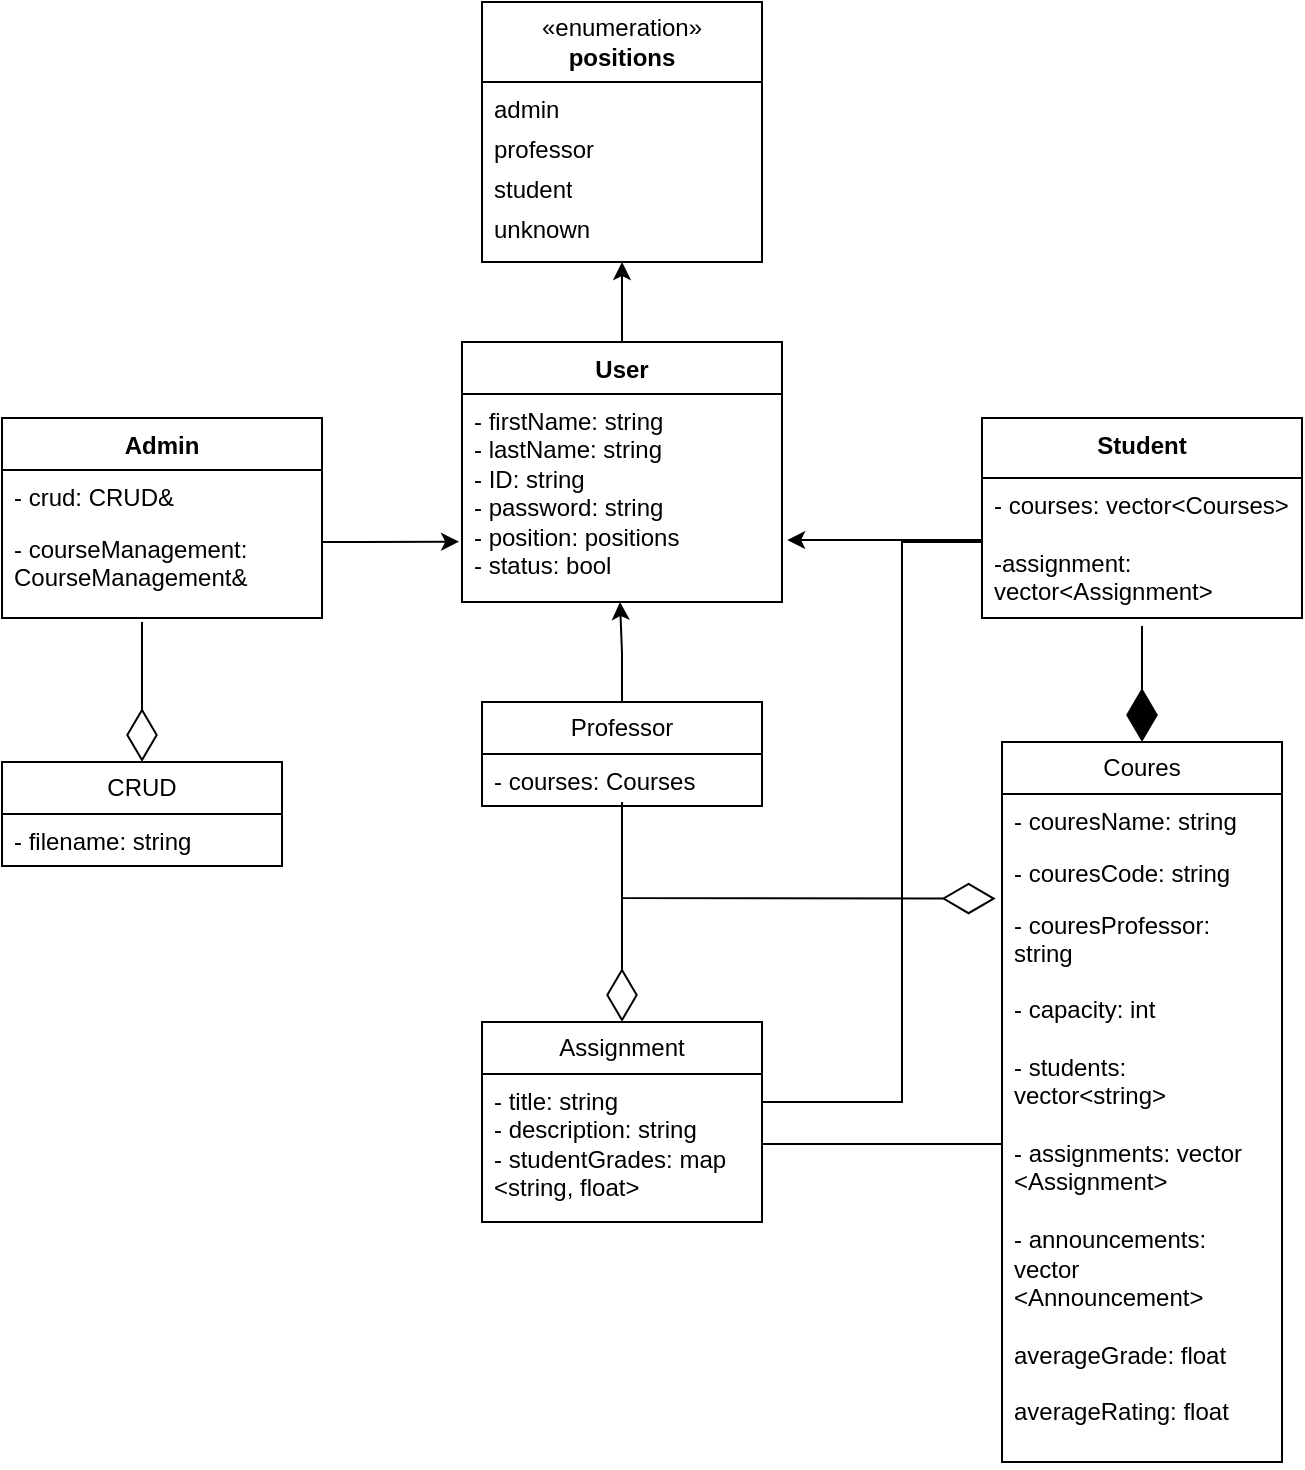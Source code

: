 <mxfile version="26.1.3">
  <diagram id="C5RBs43oDa-KdzZeNtuy" name="Page-1">
    <mxGraphModel dx="1050" dy="579" grid="1" gridSize="10" guides="1" tooltips="1" connect="1" arrows="1" fold="1" page="1" pageScale="1" pageWidth="827" pageHeight="1169" math="0" shadow="0">
      <root>
        <mxCell id="WIyWlLk6GJQsqaUBKTNV-0" />
        <mxCell id="WIyWlLk6GJQsqaUBKTNV-1" parent="WIyWlLk6GJQsqaUBKTNV-0" />
        <mxCell id="a6TLX9rZOcfchDwYa1_I-0" value="Admin" style="swimlane;fontStyle=1;align=center;verticalAlign=top;childLayout=stackLayout;horizontal=1;startSize=26;horizontalStack=0;resizeParent=1;resizeParentMax=0;resizeLast=0;collapsible=1;marginBottom=0;whiteSpace=wrap;html=1;" parent="WIyWlLk6GJQsqaUBKTNV-1" vertex="1">
          <mxGeometry x="90" y="218" width="160" height="100" as="geometry" />
        </mxCell>
        <mxCell id="a6TLX9rZOcfchDwYa1_I-1" value="- crud: CRUD&amp;amp;" style="text;strokeColor=none;fillColor=none;align=left;verticalAlign=top;spacingLeft=4;spacingRight=4;overflow=hidden;rotatable=0;points=[[0,0.5],[1,0.5]];portConstraint=eastwest;whiteSpace=wrap;html=1;" parent="a6TLX9rZOcfchDwYa1_I-0" vertex="1">
          <mxGeometry y="26" width="160" height="26" as="geometry" />
        </mxCell>
        <mxCell id="F8N6DwfiXVxpts_P3PFp-0" value="- courseManagement: CourseManagement&amp;amp;" style="text;strokeColor=none;fillColor=none;align=left;verticalAlign=top;spacingLeft=4;spacingRight=4;overflow=hidden;rotatable=0;points=[[0,0.5],[1,0.5]];portConstraint=eastwest;whiteSpace=wrap;html=1;" vertex="1" parent="a6TLX9rZOcfchDwYa1_I-0">
          <mxGeometry y="52" width="160" height="48" as="geometry" />
        </mxCell>
        <mxCell id="F8N6DwfiXVxpts_P3PFp-10" style="edgeStyle=orthogonalEdgeStyle;rounded=0;orthogonalLoop=1;jettySize=auto;html=1;entryX=0.5;entryY=1;entryDx=0;entryDy=0;" edge="1" parent="WIyWlLk6GJQsqaUBKTNV-1" source="a6TLX9rZOcfchDwYa1_I-4" target="a6TLX9rZOcfchDwYa1_I-13">
          <mxGeometry relative="1" as="geometry" />
        </mxCell>
        <mxCell id="a6TLX9rZOcfchDwYa1_I-4" value="User" style="swimlane;fontStyle=1;align=center;verticalAlign=top;childLayout=stackLayout;horizontal=1;startSize=26;horizontalStack=0;resizeParent=1;resizeParentMax=0;resizeLast=0;collapsible=1;marginBottom=0;whiteSpace=wrap;html=1;" parent="WIyWlLk6GJQsqaUBKTNV-1" vertex="1">
          <mxGeometry x="320" y="180" width="160" height="130" as="geometry" />
        </mxCell>
        <mxCell id="a6TLX9rZOcfchDwYa1_I-5" value="&lt;div&gt;- firstName: string&lt;/div&gt;&lt;div&gt;- lastName: string&lt;/div&gt;&lt;div&gt;- ID: string&lt;/div&gt;&lt;div&gt;- password: string&lt;/div&gt;&lt;div&gt;- position: positions&lt;/div&gt;&lt;div&gt;- status: bool&lt;/div&gt;" style="text;strokeColor=none;fillColor=none;align=left;verticalAlign=top;spacingLeft=4;spacingRight=4;overflow=hidden;rotatable=0;points=[[0,0.5],[1,0.5]];portConstraint=eastwest;whiteSpace=wrap;html=1;" parent="a6TLX9rZOcfchDwYa1_I-4" vertex="1">
          <mxGeometry y="26" width="160" height="104" as="geometry" />
        </mxCell>
        <mxCell id="a6TLX9rZOcfchDwYa1_I-8" value="Student" style="swimlane;fontStyle=1;align=center;verticalAlign=top;childLayout=stackLayout;horizontal=1;startSize=30;horizontalStack=0;resizeParent=1;resizeParentMax=0;resizeLast=0;collapsible=1;marginBottom=0;whiteSpace=wrap;html=1;" parent="WIyWlLk6GJQsqaUBKTNV-1" vertex="1">
          <mxGeometry x="580" y="218" width="160" height="100" as="geometry" />
        </mxCell>
        <mxCell id="a6TLX9rZOcfchDwYa1_I-9" value="&lt;div&gt;- courses: vector&amp;lt;Courses&amp;gt;&lt;/div&gt;&lt;div&gt;&lt;br&gt;&lt;/div&gt;-assignment: vector&amp;lt;Assignment&amp;gt;" style="text;strokeColor=none;fillColor=none;align=left;verticalAlign=top;spacingLeft=4;spacingRight=4;overflow=hidden;rotatable=0;points=[[0,0.5],[1,0.5]];portConstraint=eastwest;whiteSpace=wrap;html=1;" parent="a6TLX9rZOcfchDwYa1_I-8" vertex="1">
          <mxGeometry y="30" width="160" height="70" as="geometry" />
        </mxCell>
        <mxCell id="a6TLX9rZOcfchDwYa1_I-13" value="&lt;div&gt;«enumeration»&lt;/div&gt;&lt;div&gt;&lt;b&gt;positions&lt;/b&gt;&lt;/div&gt;" style="swimlane;fontStyle=0;childLayout=stackLayout;horizontal=1;startSize=40;fillColor=none;horizontalStack=0;resizeParent=1;resizeParentMax=0;resizeLast=0;collapsible=1;marginBottom=0;whiteSpace=wrap;html=1;" parent="WIyWlLk6GJQsqaUBKTNV-1" vertex="1">
          <mxGeometry x="330" y="10" width="140" height="130" as="geometry">
            <mxRectangle x="330" y="20" width="100" height="30" as="alternateBounds" />
          </mxGeometry>
        </mxCell>
        <mxCell id="a6TLX9rZOcfchDwYa1_I-14" value="&lt;div&gt;admin&lt;/div&gt;&lt;div&gt;&lt;br&gt;&lt;/div&gt;" style="text;strokeColor=none;fillColor=none;align=left;verticalAlign=top;spacingLeft=4;spacingRight=4;overflow=hidden;rotatable=0;points=[[0,0.5],[1,0.5]];portConstraint=eastwest;whiteSpace=wrap;html=1;" parent="a6TLX9rZOcfchDwYa1_I-13" vertex="1">
          <mxGeometry y="40" width="140" height="20" as="geometry" />
        </mxCell>
        <mxCell id="a6TLX9rZOcfchDwYa1_I-15" value="professor" style="text;strokeColor=none;fillColor=none;align=left;verticalAlign=top;spacingLeft=4;spacingRight=4;overflow=hidden;rotatable=0;points=[[0,0.5],[1,0.5]];portConstraint=eastwest;whiteSpace=wrap;html=1;" parent="a6TLX9rZOcfchDwYa1_I-13" vertex="1">
          <mxGeometry y="60" width="140" height="20" as="geometry" />
        </mxCell>
        <mxCell id="a6TLX9rZOcfchDwYa1_I-21" value="student" style="text;strokeColor=none;fillColor=none;align=left;verticalAlign=top;spacingLeft=4;spacingRight=4;overflow=hidden;rotatable=0;points=[[0,0.5],[1,0.5]];portConstraint=eastwest;whiteSpace=wrap;html=1;" parent="a6TLX9rZOcfchDwYa1_I-13" vertex="1">
          <mxGeometry y="80" width="140" height="20" as="geometry" />
        </mxCell>
        <mxCell id="a6TLX9rZOcfchDwYa1_I-16" value="unknown" style="text;strokeColor=none;fillColor=none;align=left;verticalAlign=top;spacingLeft=4;spacingRight=4;overflow=hidden;rotatable=0;points=[[0,0.5],[1,0.5]];portConstraint=eastwest;whiteSpace=wrap;html=1;" parent="a6TLX9rZOcfchDwYa1_I-13" vertex="1">
          <mxGeometry y="100" width="140" height="30" as="geometry" />
        </mxCell>
        <mxCell id="F8N6DwfiXVxpts_P3PFp-13" style="edgeStyle=orthogonalEdgeStyle;rounded=0;orthogonalLoop=1;jettySize=auto;html=1;" edge="1" parent="WIyWlLk6GJQsqaUBKTNV-1" source="F8N6DwfiXVxpts_P3PFp-6">
          <mxGeometry relative="1" as="geometry">
            <mxPoint x="399" y="310" as="targetPoint" />
          </mxGeometry>
        </mxCell>
        <mxCell id="F8N6DwfiXVxpts_P3PFp-6" value="Professor" style="swimlane;fontStyle=0;childLayout=stackLayout;horizontal=1;startSize=26;fillColor=none;horizontalStack=0;resizeParent=1;resizeParentMax=0;resizeLast=0;collapsible=1;marginBottom=0;whiteSpace=wrap;html=1;" vertex="1" parent="WIyWlLk6GJQsqaUBKTNV-1">
          <mxGeometry x="330" y="360" width="140" height="52" as="geometry" />
        </mxCell>
        <mxCell id="F8N6DwfiXVxpts_P3PFp-7" value="- courses: Courses" style="text;strokeColor=none;fillColor=none;align=left;verticalAlign=top;spacingLeft=4;spacingRight=4;overflow=hidden;rotatable=0;points=[[0,0.5],[1,0.5]];portConstraint=eastwest;whiteSpace=wrap;html=1;" vertex="1" parent="F8N6DwfiXVxpts_P3PFp-6">
          <mxGeometry y="26" width="140" height="26" as="geometry" />
        </mxCell>
        <mxCell id="F8N6DwfiXVxpts_P3PFp-11" style="edgeStyle=orthogonalEdgeStyle;rounded=0;orthogonalLoop=1;jettySize=auto;html=1;entryX=1.016;entryY=0.702;entryDx=0;entryDy=0;entryPerimeter=0;" edge="1" parent="WIyWlLk6GJQsqaUBKTNV-1" source="a6TLX9rZOcfchDwYa1_I-9" target="a6TLX9rZOcfchDwYa1_I-5">
          <mxGeometry relative="1" as="geometry">
            <Array as="points">
              <mxPoint x="560" y="279" />
              <mxPoint x="560" y="279" />
            </Array>
          </mxGeometry>
        </mxCell>
        <mxCell id="F8N6DwfiXVxpts_P3PFp-12" style="edgeStyle=orthogonalEdgeStyle;rounded=0;orthogonalLoop=1;jettySize=auto;html=1;entryX=-0.009;entryY=0.71;entryDx=0;entryDy=0;entryPerimeter=0;" edge="1" parent="WIyWlLk6GJQsqaUBKTNV-1" source="F8N6DwfiXVxpts_P3PFp-0" target="a6TLX9rZOcfchDwYa1_I-5">
          <mxGeometry relative="1" as="geometry">
            <Array as="points">
              <mxPoint x="270" y="280" />
              <mxPoint x="270" y="280" />
            </Array>
          </mxGeometry>
        </mxCell>
        <mxCell id="F8N6DwfiXVxpts_P3PFp-14" value="CRUD" style="swimlane;fontStyle=0;childLayout=stackLayout;horizontal=1;startSize=26;fillColor=none;horizontalStack=0;resizeParent=1;resizeParentMax=0;resizeLast=0;collapsible=1;marginBottom=0;whiteSpace=wrap;html=1;" vertex="1" parent="WIyWlLk6GJQsqaUBKTNV-1">
          <mxGeometry x="90" y="390" width="140" height="52" as="geometry" />
        </mxCell>
        <mxCell id="F8N6DwfiXVxpts_P3PFp-15" value="- filename: string" style="text;strokeColor=none;fillColor=none;align=left;verticalAlign=top;spacingLeft=4;spacingRight=4;overflow=hidden;rotatable=0;points=[[0,0.5],[1,0.5]];portConstraint=eastwest;whiteSpace=wrap;html=1;" vertex="1" parent="F8N6DwfiXVxpts_P3PFp-14">
          <mxGeometry y="26" width="140" height="26" as="geometry" />
        </mxCell>
        <mxCell id="F8N6DwfiXVxpts_P3PFp-19" value="" style="endArrow=diamondThin;endFill=0;endSize=24;html=1;rounded=0;entryX=0.5;entryY=0;entryDx=0;entryDy=0;" edge="1" parent="WIyWlLk6GJQsqaUBKTNV-1" target="F8N6DwfiXVxpts_P3PFp-14">
          <mxGeometry width="160" relative="1" as="geometry">
            <mxPoint x="160" y="320" as="sourcePoint" />
            <mxPoint x="490" y="360" as="targetPoint" />
          </mxGeometry>
        </mxCell>
        <mxCell id="F8N6DwfiXVxpts_P3PFp-25" value="Coures" style="swimlane;fontStyle=0;childLayout=stackLayout;horizontal=1;startSize=26;fillColor=none;horizontalStack=0;resizeParent=1;resizeParentMax=0;resizeLast=0;collapsible=1;marginBottom=0;whiteSpace=wrap;html=1;" vertex="1" parent="WIyWlLk6GJQsqaUBKTNV-1">
          <mxGeometry x="590" y="380" width="140" height="360" as="geometry" />
        </mxCell>
        <mxCell id="F8N6DwfiXVxpts_P3PFp-26" value="- couresName: string" style="text;strokeColor=none;fillColor=none;align=left;verticalAlign=top;spacingLeft=4;spacingRight=4;overflow=hidden;rotatable=0;points=[[0,0.5],[1,0.5]];portConstraint=eastwest;whiteSpace=wrap;html=1;" vertex="1" parent="F8N6DwfiXVxpts_P3PFp-25">
          <mxGeometry y="26" width="140" height="26" as="geometry" />
        </mxCell>
        <mxCell id="F8N6DwfiXVxpts_P3PFp-27" value="- couresCode: string" style="text;strokeColor=none;fillColor=none;align=left;verticalAlign=top;spacingLeft=4;spacingRight=4;overflow=hidden;rotatable=0;points=[[0,0.5],[1,0.5]];portConstraint=eastwest;whiteSpace=wrap;html=1;" vertex="1" parent="F8N6DwfiXVxpts_P3PFp-25">
          <mxGeometry y="52" width="140" height="26" as="geometry" />
        </mxCell>
        <mxCell id="F8N6DwfiXVxpts_P3PFp-28" value="- couresProfessor: string" style="text;strokeColor=none;fillColor=none;align=left;verticalAlign=top;spacingLeft=4;spacingRight=4;overflow=hidden;rotatable=0;points=[[0,0.5],[1,0.5]];portConstraint=eastwest;whiteSpace=wrap;html=1;" vertex="1" parent="F8N6DwfiXVxpts_P3PFp-25">
          <mxGeometry y="78" width="140" height="282" as="geometry" />
        </mxCell>
        <mxCell id="F8N6DwfiXVxpts_P3PFp-29" value="&lt;div&gt;- capacity: int&lt;/div&gt;&lt;div&gt;&lt;br&gt;&lt;/div&gt;&lt;div&gt;- students: vector&amp;lt;string&amp;gt;&lt;/div&gt;&lt;div&gt;&lt;br&gt;&lt;/div&gt;&lt;div&gt;- assignments: vector &amp;lt;Assignment&amp;gt; &lt;br&gt;&lt;/div&gt;&lt;div&gt;&lt;br&gt;&lt;/div&gt;&lt;div&gt;- announcements: vector &amp;lt;Announcement&amp;gt;&lt;/div&gt;&lt;div&gt;&lt;br&gt;&lt;/div&gt;&lt;div&gt;averageGrade: float&lt;/div&gt;&lt;div&gt;&lt;br&gt;&lt;/div&gt;&lt;div&gt;averageRating: float&lt;/div&gt;" style="text;strokeColor=none;fillColor=none;align=left;verticalAlign=top;spacingLeft=4;spacingRight=4;overflow=hidden;rotatable=0;points=[[0,0.5],[1,0.5]];portConstraint=eastwest;whiteSpace=wrap;html=1;" vertex="1" parent="WIyWlLk6GJQsqaUBKTNV-1">
          <mxGeometry x="590" y="500" width="140" height="230" as="geometry" />
        </mxCell>
        <mxCell id="F8N6DwfiXVxpts_P3PFp-31" value="" style="endArrow=diamondThin;endFill=1;endSize=24;html=1;rounded=0;entryX=0.5;entryY=0;entryDx=0;entryDy=0;" edge="1" parent="WIyWlLk6GJQsqaUBKTNV-1" target="F8N6DwfiXVxpts_P3PFp-25">
          <mxGeometry width="160" relative="1" as="geometry">
            <mxPoint x="660" y="322" as="sourcePoint" />
            <mxPoint x="480" y="480" as="targetPoint" />
          </mxGeometry>
        </mxCell>
        <mxCell id="F8N6DwfiXVxpts_P3PFp-32" value="" style="endArrow=diamondThin;endFill=0;endSize=24;html=1;rounded=0;exitX=0.5;exitY=1;exitDx=0;exitDy=0;entryX=-0.023;entryY=0.001;entryDx=0;entryDy=0;entryPerimeter=0;" edge="1" parent="WIyWlLk6GJQsqaUBKTNV-1" source="F8N6DwfiXVxpts_P3PFp-6" target="F8N6DwfiXVxpts_P3PFp-28">
          <mxGeometry width="160" relative="1" as="geometry">
            <mxPoint x="320" y="480" as="sourcePoint" />
            <mxPoint x="480" y="480" as="targetPoint" />
            <Array as="points">
              <mxPoint x="400" y="458" />
            </Array>
          </mxGeometry>
        </mxCell>
        <mxCell id="F8N6DwfiXVxpts_P3PFp-33" value="Assignment" style="swimlane;fontStyle=0;childLayout=stackLayout;horizontal=1;startSize=26;fillColor=none;horizontalStack=0;resizeParent=1;resizeParentMax=0;resizeLast=0;collapsible=1;marginBottom=0;whiteSpace=wrap;html=1;" vertex="1" parent="WIyWlLk6GJQsqaUBKTNV-1">
          <mxGeometry x="330" y="520" width="140" height="100" as="geometry" />
        </mxCell>
        <mxCell id="F8N6DwfiXVxpts_P3PFp-34" value="- title: string&lt;br&gt;- description: string&lt;br&gt;- studentGrades: map &amp;lt;string, float&amp;gt;" style="text;strokeColor=none;fillColor=none;align=left;verticalAlign=top;spacingLeft=4;spacingRight=4;overflow=hidden;rotatable=0;points=[[0,0.5],[1,0.5]];portConstraint=eastwest;whiteSpace=wrap;html=1;" vertex="1" parent="F8N6DwfiXVxpts_P3PFp-33">
          <mxGeometry y="26" width="140" height="74" as="geometry" />
        </mxCell>
        <mxCell id="F8N6DwfiXVxpts_P3PFp-37" value="" style="endArrow=diamondThin;endFill=0;endSize=24;html=1;rounded=0;entryX=0.5;entryY=0;entryDx=0;entryDy=0;" edge="1" parent="WIyWlLk6GJQsqaUBKTNV-1" target="F8N6DwfiXVxpts_P3PFp-33">
          <mxGeometry width="160" relative="1" as="geometry">
            <mxPoint x="400" y="410" as="sourcePoint" />
            <mxPoint x="480" y="480" as="targetPoint" />
          </mxGeometry>
        </mxCell>
        <mxCell id="F8N6DwfiXVxpts_P3PFp-38" value="" style="line;strokeWidth=1;fillColor=none;align=left;verticalAlign=middle;spacingTop=-1;spacingLeft=3;spacingRight=3;rotatable=0;labelPosition=right;points=[];portConstraint=eastwest;strokeColor=inherit;" vertex="1" parent="WIyWlLk6GJQsqaUBKTNV-1">
          <mxGeometry x="470" y="577" width="120" height="8" as="geometry" />
        </mxCell>
        <mxCell id="F8N6DwfiXVxpts_P3PFp-44" value="" style="shape=partialRectangle;whiteSpace=wrap;html=1;bottom=0;right=0;fillColor=none;" vertex="1" parent="WIyWlLk6GJQsqaUBKTNV-1">
          <mxGeometry x="540" y="280" width="40" height="280" as="geometry" />
        </mxCell>
        <mxCell id="F8N6DwfiXVxpts_P3PFp-47" value="" style="line;strokeWidth=1;fillColor=none;align=left;verticalAlign=middle;spacingTop=-1;spacingLeft=3;spacingRight=3;rotatable=0;labelPosition=right;points=[];portConstraint=eastwest;strokeColor=inherit;" vertex="1" parent="WIyWlLk6GJQsqaUBKTNV-1">
          <mxGeometry x="470" y="556" width="70" height="8" as="geometry" />
        </mxCell>
      </root>
    </mxGraphModel>
  </diagram>
</mxfile>
